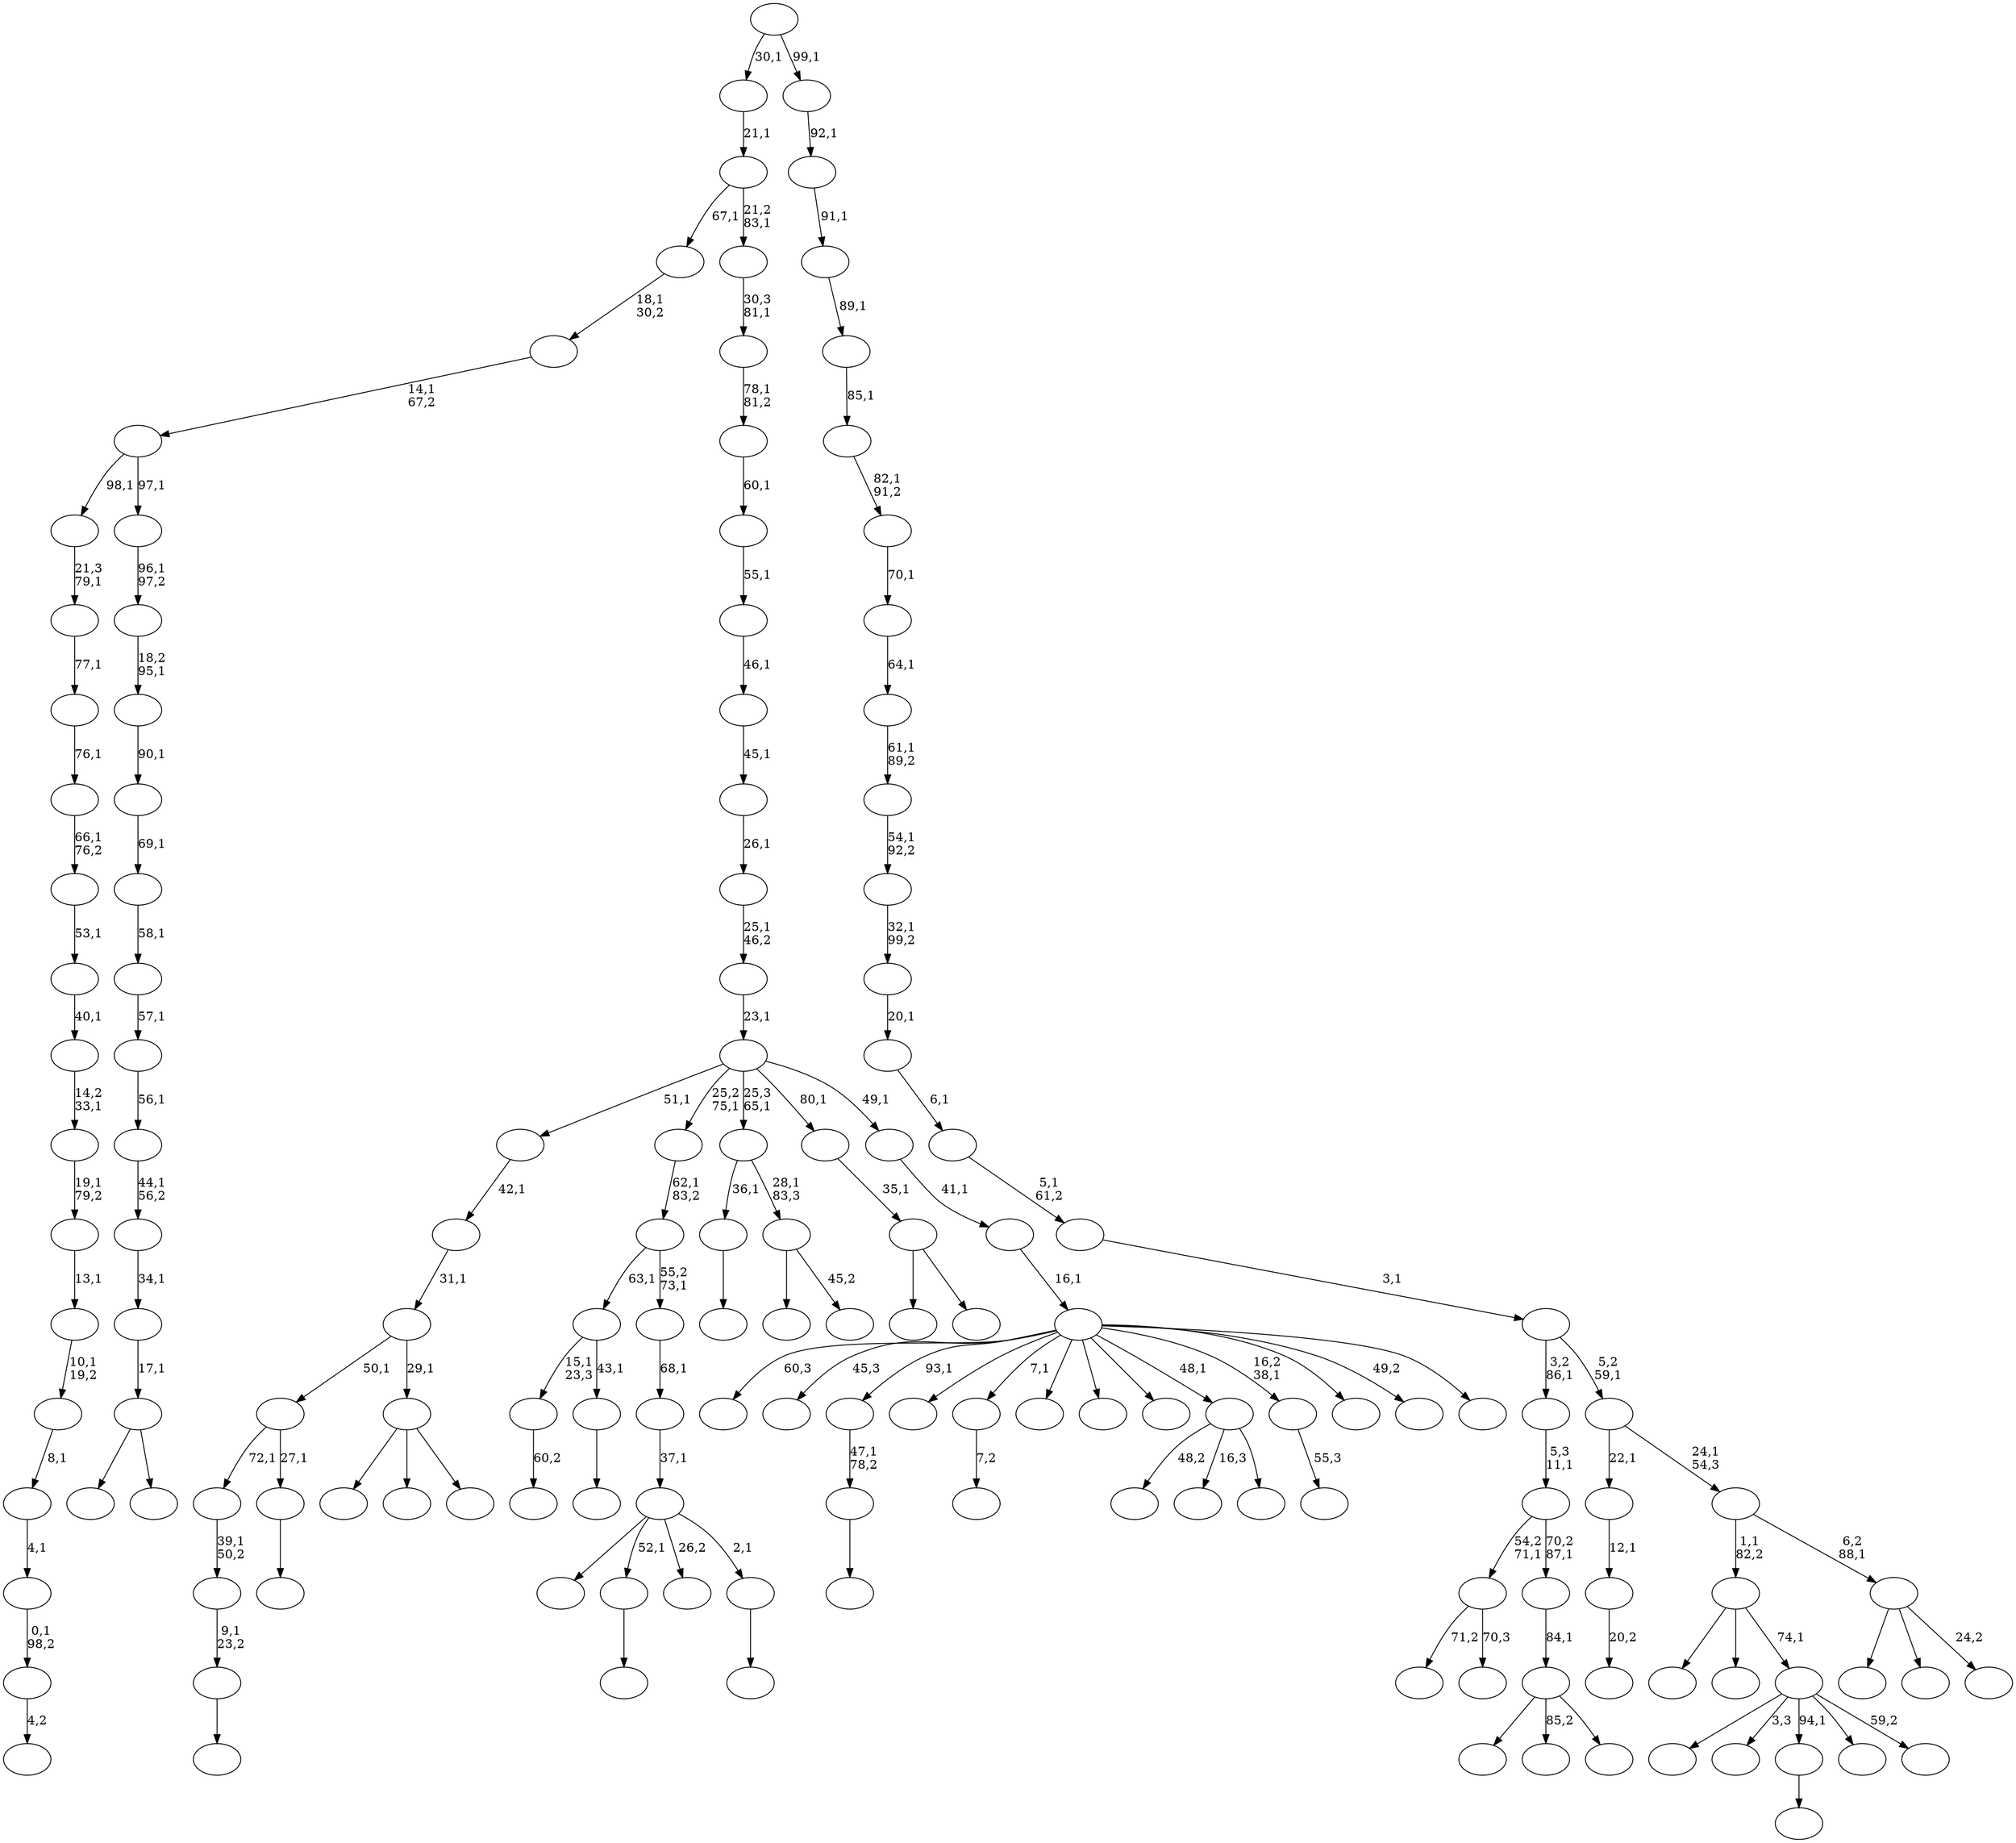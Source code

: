 digraph T {
	150 [label=""]
	149 [label=""]
	148 [label=""]
	147 [label=""]
	146 [label=""]
	145 [label=""]
	144 [label=""]
	143 [label=""]
	142 [label=""]
	141 [label=""]
	140 [label=""]
	139 [label=""]
	138 [label=""]
	137 [label=""]
	136 [label=""]
	135 [label=""]
	134 [label=""]
	133 [label=""]
	132 [label=""]
	131 [label=""]
	130 [label=""]
	129 [label=""]
	128 [label=""]
	127 [label=""]
	126 [label=""]
	125 [label=""]
	124 [label=""]
	123 [label=""]
	122 [label=""]
	121 [label=""]
	120 [label=""]
	119 [label=""]
	118 [label=""]
	117 [label=""]
	116 [label=""]
	115 [label=""]
	114 [label=""]
	113 [label=""]
	112 [label=""]
	111 [label=""]
	110 [label=""]
	109 [label=""]
	108 [label=""]
	107 [label=""]
	106 [label=""]
	105 [label=""]
	104 [label=""]
	103 [label=""]
	102 [label=""]
	101 [label=""]
	100 [label=""]
	99 [label=""]
	98 [label=""]
	97 [label=""]
	96 [label=""]
	95 [label=""]
	94 [label=""]
	93 [label=""]
	92 [label=""]
	91 [label=""]
	90 [label=""]
	89 [label=""]
	88 [label=""]
	87 [label=""]
	86 [label=""]
	85 [label=""]
	84 [label=""]
	83 [label=""]
	82 [label=""]
	81 [label=""]
	80 [label=""]
	79 [label=""]
	78 [label=""]
	77 [label=""]
	76 [label=""]
	75 [label=""]
	74 [label=""]
	73 [label=""]
	72 [label=""]
	71 [label=""]
	70 [label=""]
	69 [label=""]
	68 [label=""]
	67 [label=""]
	66 [label=""]
	65 [label=""]
	64 [label=""]
	63 [label=""]
	62 [label=""]
	61 [label=""]
	60 [label=""]
	59 [label=""]
	58 [label=""]
	57 [label=""]
	56 [label=""]
	55 [label=""]
	54 [label=""]
	53 [label=""]
	52 [label=""]
	51 [label=""]
	50 [label=""]
	49 [label=""]
	48 [label=""]
	47 [label=""]
	46 [label=""]
	45 [label=""]
	44 [label=""]
	43 [label=""]
	42 [label=""]
	41 [label=""]
	40 [label=""]
	39 [label=""]
	38 [label=""]
	37 [label=""]
	36 [label=""]
	35 [label=""]
	34 [label=""]
	33 [label=""]
	32 [label=""]
	31 [label=""]
	30 [label=""]
	29 [label=""]
	28 [label=""]
	27 [label=""]
	26 [label=""]
	25 [label=""]
	24 [label=""]
	23 [label=""]
	22 [label=""]
	21 [label=""]
	20 [label=""]
	19 [label=""]
	18 [label=""]
	17 [label=""]
	16 [label=""]
	15 [label=""]
	14 [label=""]
	13 [label=""]
	12 [label=""]
	11 [label=""]
	10 [label=""]
	9 [label=""]
	8 [label=""]
	7 [label=""]
	6 [label=""]
	5 [label=""]
	4 [label=""]
	3 [label=""]
	2 [label=""]
	1 [label=""]
	0 [label=""]
	148 -> 149 [label=""]
	147 -> 148 [label="9,1\n23,2"]
	146 -> 147 [label="39,1\n50,2"]
	141 -> 142 [label="4,2"]
	140 -> 141 [label="0,1\n98,2"]
	139 -> 140 [label="4,1"]
	138 -> 139 [label="8,1"]
	137 -> 138 [label="10,1\n19,2"]
	136 -> 137 [label="13,1"]
	135 -> 136 [label="19,1\n79,2"]
	134 -> 135 [label="14,2\n33,1"]
	133 -> 134 [label="40,1"]
	132 -> 133 [label="53,1"]
	131 -> 132 [label="66,1\n76,2"]
	130 -> 131 [label="76,1"]
	129 -> 130 [label="77,1"]
	128 -> 129 [label="21,3\n79,1"]
	123 -> 124 [label=""]
	120 -> 121 [label=""]
	119 -> 120 [label="47,1\n78,2"]
	116 -> 117 [label="7,2"]
	111 -> 112 [label=""]
	109 -> 110 [label=""]
	108 -> 146 [label="72,1"]
	108 -> 109 [label="27,1"]
	105 -> 106 [label="60,2"]
	103 -> 150 [label=""]
	103 -> 115 [label=""]
	103 -> 104 [label=""]
	102 -> 108 [label="50,1"]
	102 -> 103 [label="29,1"]
	101 -> 102 [label="31,1"]
	100 -> 101 [label="42,1"]
	98 -> 125 [label="71,2"]
	98 -> 99 [label="70,3"]
	91 -> 92 [label="20,2"]
	90 -> 91 [label="12,1"]
	85 -> 86 [label=""]
	84 -> 105 [label="15,1\n23,3"]
	84 -> 85 [label="43,1"]
	81 -> 82 [label=""]
	80 -> 113 [label=""]
	80 -> 111 [label="52,1"]
	80 -> 93 [label="26,2"]
	80 -> 81 [label="2,1"]
	79 -> 80 [label="37,1"]
	78 -> 79 [label="68,1"]
	77 -> 84 [label="63,1"]
	77 -> 78 [label="55,2\n73,1"]
	76 -> 77 [label="62,1\n83,2"]
	74 -> 114 [label="48,2"]
	74 -> 107 [label="16,3"]
	74 -> 75 [label=""]
	72 -> 144 [label=""]
	72 -> 127 [label="85,2"]
	72 -> 73 [label=""]
	71 -> 72 [label="84,1"]
	70 -> 98 [label="54,2\n71,1"]
	70 -> 71 [label="70,2\n87,1"]
	69 -> 70 [label="5,3\n11,1"]
	67 -> 89 [label=""]
	67 -> 68 [label=""]
	66 -> 67 [label="17,1"]
	65 -> 66 [label="34,1"]
	64 -> 65 [label="44,1\n56,2"]
	63 -> 64 [label="56,1"]
	62 -> 63 [label="57,1"]
	61 -> 62 [label="58,1"]
	60 -> 61 [label="69,1"]
	59 -> 60 [label="90,1"]
	58 -> 59 [label="18,2\n95,1"]
	57 -> 58 [label="96,1\n97,2"]
	56 -> 128 [label="98,1"]
	56 -> 57 [label="97,1"]
	55 -> 56 [label="14,1\n67,2"]
	54 -> 55 [label="18,1\n30,2"]
	52 -> 87 [label=""]
	52 -> 53 [label="45,2"]
	51 -> 123 [label="36,1"]
	51 -> 52 [label="28,1\n83,3"]
	48 -> 49 [label=""]
	46 -> 47 [label="55,3"]
	42 -> 88 [label=""]
	42 -> 43 [label=""]
	41 -> 42 [label="35,1"]
	37 -> 94 [label=""]
	37 -> 50 [label="3,3"]
	37 -> 48 [label="94,1"]
	37 -> 40 [label=""]
	37 -> 38 [label="59,2"]
	36 -> 143 [label=""]
	36 -> 95 [label=""]
	36 -> 37 [label="74,1"]
	34 -> 145 [label="60,3"]
	34 -> 122 [label="45,3"]
	34 -> 119 [label="93,1"]
	34 -> 118 [label=""]
	34 -> 116 [label="7,1"]
	34 -> 97 [label=""]
	34 -> 96 [label=""]
	34 -> 83 [label=""]
	34 -> 74 [label="48,1"]
	34 -> 46 [label="16,2\n38,1"]
	34 -> 45 [label=""]
	34 -> 39 [label="49,2"]
	34 -> 35 [label=""]
	33 -> 34 [label="16,1"]
	32 -> 33 [label="41,1"]
	31 -> 100 [label="51,1"]
	31 -> 76 [label="25,2\n75,1"]
	31 -> 51 [label="25,3\n65,1"]
	31 -> 41 [label="80,1"]
	31 -> 32 [label="49,1"]
	30 -> 31 [label="23,1"]
	29 -> 30 [label="25,1\n46,2"]
	28 -> 29 [label="26,1"]
	27 -> 28 [label="45,1"]
	26 -> 27 [label="46,1"]
	25 -> 26 [label="55,1"]
	24 -> 25 [label="60,1"]
	23 -> 24 [label="78,1\n81,2"]
	22 -> 23 [label="30,3\n81,1"]
	21 -> 54 [label="67,1"]
	21 -> 22 [label="21,2\n83,1"]
	20 -> 21 [label="21,1"]
	18 -> 126 [label=""]
	18 -> 44 [label=""]
	18 -> 19 [label="24,2"]
	17 -> 36 [label="1,1\n82,2"]
	17 -> 18 [label="6,2\n88,1"]
	16 -> 90 [label="22,1"]
	16 -> 17 [label="24,1\n54,3"]
	15 -> 69 [label="3,2\n86,1"]
	15 -> 16 [label="5,2\n59,1"]
	14 -> 15 [label="3,1"]
	13 -> 14 [label="5,1\n61,2"]
	12 -> 13 [label="6,1"]
	11 -> 12 [label="20,1"]
	10 -> 11 [label="32,1\n99,2"]
	9 -> 10 [label="54,1\n92,2"]
	8 -> 9 [label="61,1\n89,2"]
	7 -> 8 [label="64,1"]
	6 -> 7 [label="70,1"]
	5 -> 6 [label="82,1\n91,2"]
	4 -> 5 [label="85,1"]
	3 -> 4 [label="89,1"]
	2 -> 3 [label="91,1"]
	1 -> 2 [label="92,1"]
	0 -> 20 [label="30,1"]
	0 -> 1 [label="99,1"]
}
